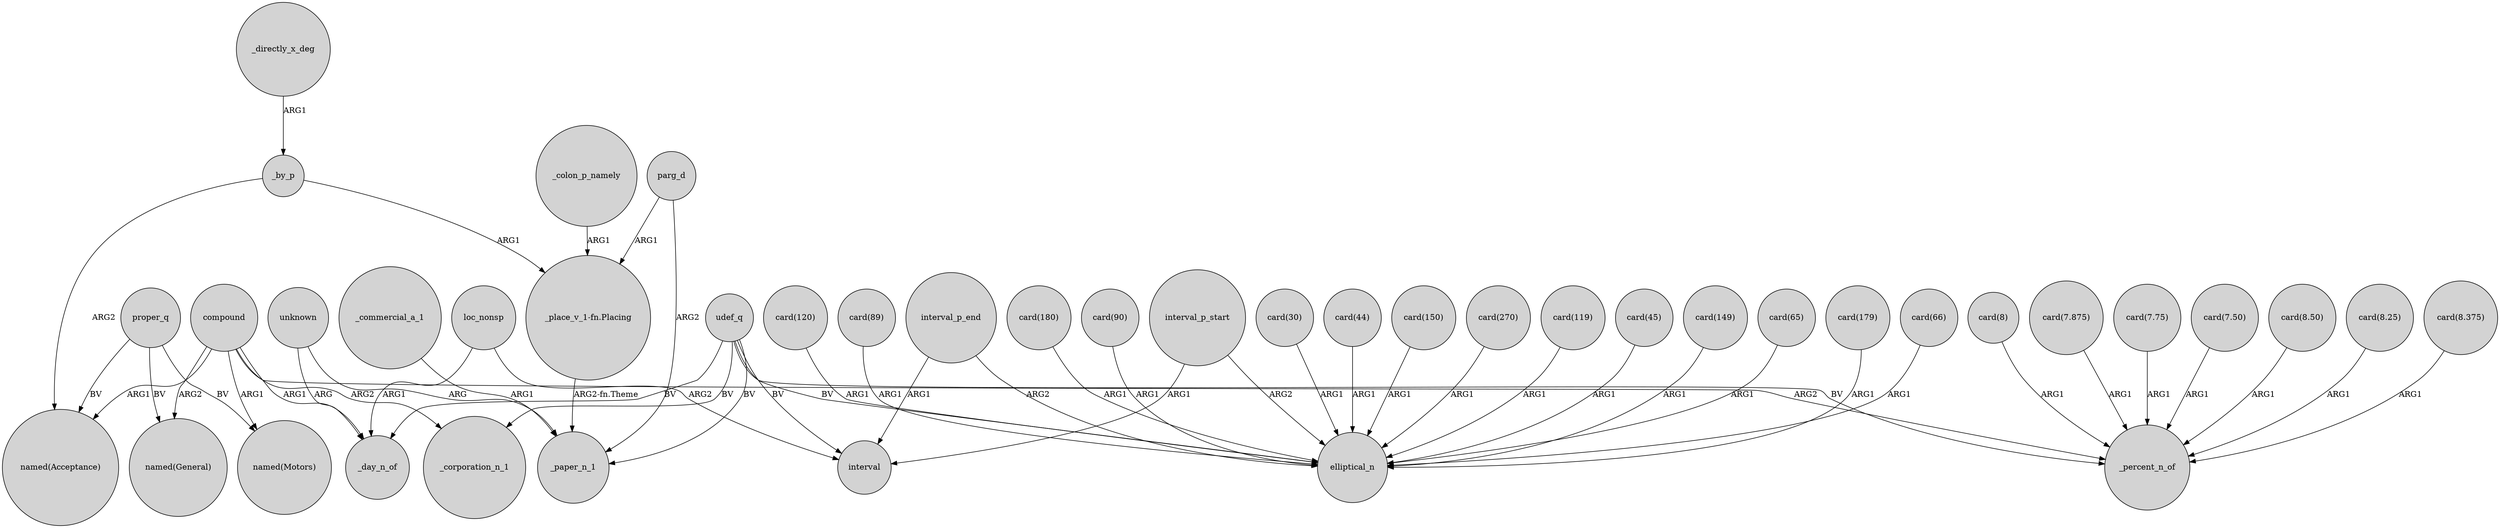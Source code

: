 digraph {
	node [shape=circle style=filled]
	proper_q -> "named(Acceptance)" [label=BV]
	"card(150)" -> elliptical_n [label=ARG1]
	_colon_p_namely -> "_place_v_1-fn.Placing" [label=ARG1]
	parg_d -> "_place_v_1-fn.Placing" [label=ARG1]
	unknown -> _paper_n_1 [label=ARG]
	loc_nonsp -> interval [label=ARG2]
	udef_q -> elliptical_n [label=BV]
	unknown -> _day_n_of [label=ARG]
	"_place_v_1-fn.Placing" -> _paper_n_1 [label="ARG2-fn.Theme"]
	proper_q -> "named(Motors)" [label=BV]
	"card(270)" -> elliptical_n [label=ARG1]
	"card(119)" -> elliptical_n [label=ARG1]
	proper_q -> "named(General)" [label=BV]
	"card(45)" -> elliptical_n [label=ARG1]
	compound -> _corporation_n_1 [label=ARG2]
	_by_p -> "named(Acceptance)" [label=ARG2]
	interval_p_end -> elliptical_n [label=ARG2]
	"card(149)" -> elliptical_n [label=ARG1]
	"card(65)" -> elliptical_n [label=ARG1]
	udef_q -> _day_n_of [label=BV]
	loc_nonsp -> _day_n_of [label=ARG1]
	interval_p_start -> elliptical_n [label=ARG2]
	compound -> "named(General)" [label=ARG2]
	_by_p -> "_place_v_1-fn.Placing" [label=ARG1]
	"card(7.50)" -> _percent_n_of [label=ARG1]
	parg_d -> _paper_n_1 [label=ARG2]
	"card(8.50)" -> _percent_n_of [label=ARG1]
	compound -> _percent_n_of [label=ARG2]
	_directly_x_deg -> _by_p [label=ARG1]
	"card(179)" -> elliptical_n [label=ARG1]
	udef_q -> _corporation_n_1 [label=BV]
	"card(66)" -> elliptical_n [label=ARG1]
	interval_p_start -> interval [label=ARG1]
	"card(120)" -> elliptical_n [label=ARG1]
	compound -> _day_n_of [label=ARG1]
	"card(89)" -> elliptical_n [label=ARG1]
	"card(180)" -> elliptical_n [label=ARG1]
	_commercial_a_1 -> _paper_n_1 [label=ARG1]
	"card(90)" -> elliptical_n [label=ARG1]
	"card(8.25)" -> _percent_n_of [label=ARG1]
	udef_q -> _paper_n_1 [label=BV]
	interval_p_end -> interval [label=ARG1]
	"card(8.375)" -> _percent_n_of [label=ARG1]
	compound -> "named(Acceptance)" [label=ARG1]
	"card(8)" -> _percent_n_of [label=ARG1]
	"card(30)" -> elliptical_n [label=ARG1]
	udef_q -> _percent_n_of [label=BV]
	"card(44)" -> elliptical_n [label=ARG1]
	"card(7.875)" -> _percent_n_of [label=ARG1]
	"card(7.75)" -> _percent_n_of [label=ARG1]
	udef_q -> interval [label=BV]
	compound -> "named(Motors)" [label=ARG1]
}
